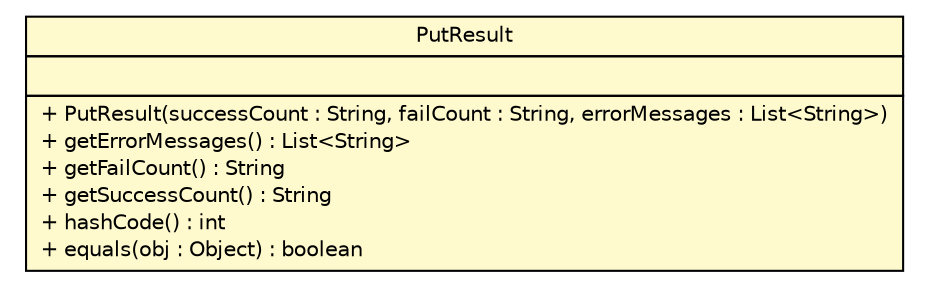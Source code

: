 #!/usr/local/bin/dot
#
# Class diagram 
# Generated by UMLGraph version R5_6 (http://www.umlgraph.org/)
#

digraph G {
	edge [fontname="Helvetica",fontsize=10,labelfontname="Helvetica",labelfontsize=10];
	node [fontname="Helvetica",fontsize=10,shape=plaintext];
	nodesep=0.25;
	ranksep=0.5;
	// com.salesforce.dva.argus.sdk.ArgusService.PutResult
	c263 [label=<<table title="com.salesforce.dva.argus.sdk.ArgusService.PutResult" border="0" cellborder="1" cellspacing="0" cellpadding="2" port="p" bgcolor="lemonChiffon" href="./ArgusService.PutResult.html">
		<tr><td><table border="0" cellspacing="0" cellpadding="1">
<tr><td align="center" balign="center"> PutResult </td></tr>
		</table></td></tr>
		<tr><td><table border="0" cellspacing="0" cellpadding="1">
<tr><td align="left" balign="left">  </td></tr>
		</table></td></tr>
		<tr><td><table border="0" cellspacing="0" cellpadding="1">
<tr><td align="left" balign="left"> + PutResult(successCount : String, failCount : String, errorMessages : List&lt;String&gt;) </td></tr>
<tr><td align="left" balign="left"> + getErrorMessages() : List&lt;String&gt; </td></tr>
<tr><td align="left" balign="left"> + getFailCount() : String </td></tr>
<tr><td align="left" balign="left"> + getSuccessCount() : String </td></tr>
<tr><td align="left" balign="left"> + hashCode() : int </td></tr>
<tr><td align="left" balign="left"> + equals(obj : Object) : boolean </td></tr>
		</table></td></tr>
		</table>>, URL="./ArgusService.PutResult.html", fontname="Helvetica", fontcolor="black", fontsize=10.0];
}

